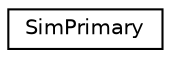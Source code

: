 digraph "Graphical Class Hierarchy"
{
 // LATEX_PDF_SIZE
  edge [fontname="Helvetica",fontsize="10",labelfontname="Helvetica",labelfontsize="10"];
  node [fontname="Helvetica",fontsize="10",shape=record];
  rankdir="LR";
  Node0 [label="SimPrimary",height=0.2,width=0.4,color="black", fillcolor="white", style="filled",URL="$structSimPrimary.html",tooltip=" "];
}
